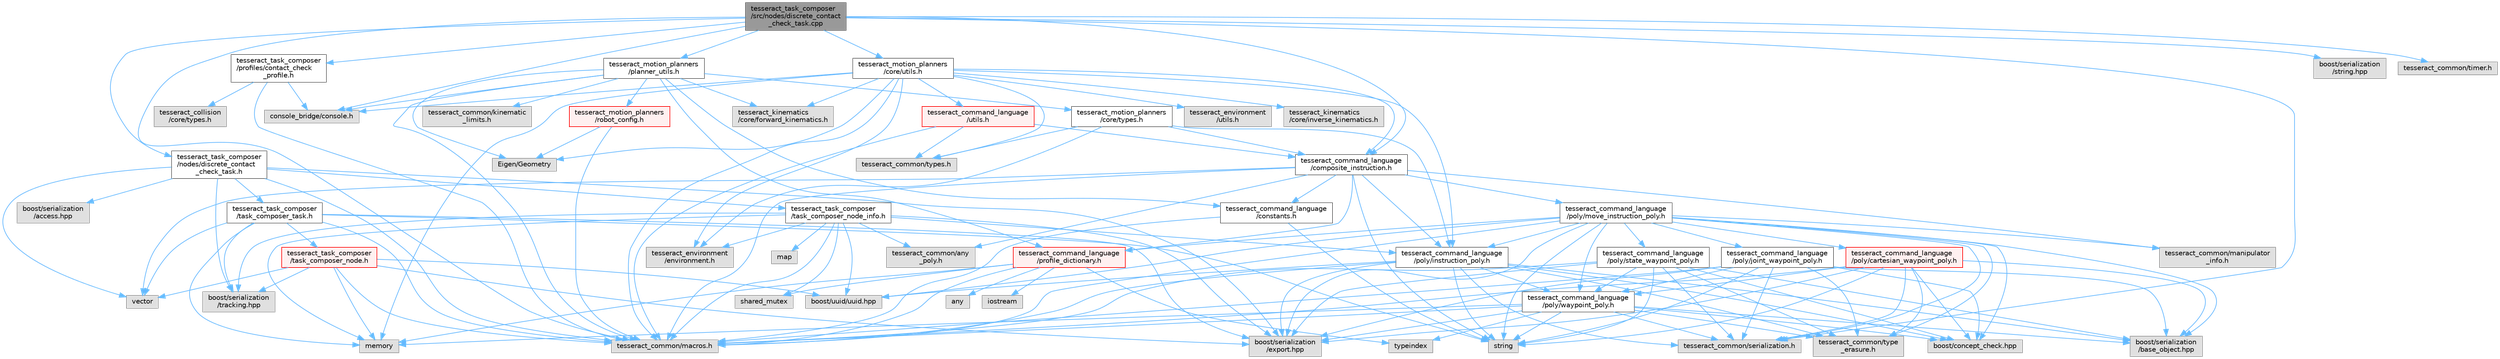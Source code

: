 digraph "tesseract_task_composer/src/nodes/discrete_contact_check_task.cpp"
{
 // LATEX_PDF_SIZE
  bgcolor="transparent";
  edge [fontname=Helvetica,fontsize=10,labelfontname=Helvetica,labelfontsize=10];
  node [fontname=Helvetica,fontsize=10,shape=box,height=0.2,width=0.4];
  Node1 [label="tesseract_task_composer\l/src/nodes/discrete_contact\l_check_task.cpp",height=0.2,width=0.4,color="gray40", fillcolor="grey60", style="filled", fontcolor="black",tooltip="Discrete collision check trajectory."];
  Node1 -> Node2 [color="steelblue1",style="solid"];
  Node2 [label="tesseract_common/macros.h",height=0.2,width=0.4,color="grey60", fillcolor="#E0E0E0", style="filled",tooltip=" "];
  Node1 -> Node3 [color="steelblue1",style="solid"];
  Node3 [label="console_bridge/console.h",height=0.2,width=0.4,color="grey60", fillcolor="#E0E0E0", style="filled",tooltip=" "];
  Node1 -> Node4 [color="steelblue1",style="solid"];
  Node4 [label="boost/serialization\l/string.hpp",height=0.2,width=0.4,color="grey60", fillcolor="#E0E0E0", style="filled",tooltip=" "];
  Node1 -> Node5 [color="steelblue1",style="solid"];
  Node5 [label="tesseract_common/timer.h",height=0.2,width=0.4,color="grey60", fillcolor="#E0E0E0", style="filled",tooltip=" "];
  Node1 -> Node6 [color="steelblue1",style="solid"];
  Node6 [label="tesseract_task_composer\l/nodes/discrete_contact\l_check_task.h",height=0.2,width=0.4,color="grey40", fillcolor="white", style="filled",URL="$d1/d26/discrete__contact__check__task_8h.html",tooltip="Discrete Collision check trajectory task."];
  Node6 -> Node2 [color="steelblue1",style="solid"];
  Node6 -> Node7 [color="steelblue1",style="solid"];
  Node7 [label="boost/serialization\l/access.hpp",height=0.2,width=0.4,color="grey60", fillcolor="#E0E0E0", style="filled",tooltip=" "];
  Node6 -> Node8 [color="steelblue1",style="solid"];
  Node8 [label="vector",height=0.2,width=0.4,color="grey60", fillcolor="#E0E0E0", style="filled",tooltip=" "];
  Node6 -> Node9 [color="steelblue1",style="solid"];
  Node9 [label="tesseract_task_composer\l/task_composer_task.h",height=0.2,width=0.4,color="grey40", fillcolor="white", style="filled",URL="$da/d71/task__composer__task_8h.html",tooltip="A task in the pipeline."];
  Node9 -> Node2 [color="steelblue1",style="solid"];
  Node9 -> Node10 [color="steelblue1",style="solid"];
  Node10 [label="string",height=0.2,width=0.4,color="grey60", fillcolor="#E0E0E0", style="filled",tooltip=" "];
  Node9 -> Node8 [color="steelblue1",style="solid"];
  Node9 -> Node11 [color="steelblue1",style="solid"];
  Node11 [label="memory",height=0.2,width=0.4,color="grey60", fillcolor="#E0E0E0", style="filled",tooltip=" "];
  Node9 -> Node12 [color="steelblue1",style="solid"];
  Node12 [label="tesseract_task_composer\l/task_composer_node.h",height=0.2,width=0.4,color="red", fillcolor="#FFF0F0", style="filled",URL="$da/dbe/task__composer__node_8h.html",tooltip="A node in the pipeline."];
  Node12 -> Node2 [color="steelblue1",style="solid"];
  Node12 -> Node11 [color="steelblue1",style="solid"];
  Node12 -> Node8 [color="steelblue1",style="solid"];
  Node12 -> Node13 [color="steelblue1",style="solid"];
  Node13 [label="boost/uuid/uuid.hpp",height=0.2,width=0.4,color="grey60", fillcolor="#E0E0E0", style="filled",tooltip=" "];
  Node12 -> Node25 [color="steelblue1",style="solid"];
  Node25 [label="boost/serialization\l/export.hpp",height=0.2,width=0.4,color="grey60", fillcolor="#E0E0E0", style="filled",tooltip=" "];
  Node12 -> Node26 [color="steelblue1",style="solid"];
  Node26 [label="boost/serialization\l/tracking.hpp",height=0.2,width=0.4,color="grey60", fillcolor="#E0E0E0", style="filled",tooltip=" "];
  Node9 -> Node25 [color="steelblue1",style="solid"];
  Node9 -> Node26 [color="steelblue1",style="solid"];
  Node6 -> Node27 [color="steelblue1",style="solid"];
  Node27 [label="tesseract_task_composer\l/task_composer_node_info.h",height=0.2,width=0.4,color="grey40", fillcolor="white", style="filled",URL="$d7/d2c/task__composer__node__info_8h.html",tooltip="Task composer node info."];
  Node27 -> Node2 [color="steelblue1",style="solid"];
  Node27 -> Node11 [color="steelblue1",style="solid"];
  Node27 -> Node22 [color="steelblue1",style="solid"];
  Node22 [label="shared_mutex",height=0.2,width=0.4,color="grey60", fillcolor="#E0E0E0", style="filled",tooltip=" "];
  Node27 -> Node28 [color="steelblue1",style="solid"];
  Node28 [label="map",height=0.2,width=0.4,color="grey60", fillcolor="#E0E0E0", style="filled",tooltip=" "];
  Node27 -> Node13 [color="steelblue1",style="solid"];
  Node27 -> Node29 [color="steelblue1",style="solid"];
  Node29 [label="tesseract_environment\l/environment.h",height=0.2,width=0.4,color="grey60", fillcolor="#E0E0E0", style="filled",tooltip=" "];
  Node27 -> Node30 [color="steelblue1",style="solid"];
  Node30 [label="tesseract_command_language\l/poly/instruction_poly.h",height=0.2,width=0.4,color="grey40", fillcolor="white", style="filled",URL="$d1/db1/instruction__poly_8h.html",tooltip=" "];
  Node30 -> Node2 [color="steelblue1",style="solid"];
  Node30 -> Node10 [color="steelblue1",style="solid"];
  Node30 -> Node31 [color="steelblue1",style="solid"];
  Node31 [label="boost/serialization\l/base_object.hpp",height=0.2,width=0.4,color="grey60", fillcolor="#E0E0E0", style="filled",tooltip=" "];
  Node30 -> Node25 [color="steelblue1",style="solid"];
  Node30 -> Node32 [color="steelblue1",style="solid"];
  Node32 [label="boost/concept_check.hpp",height=0.2,width=0.4,color="grey60", fillcolor="#E0E0E0", style="filled",tooltip=" "];
  Node30 -> Node13 [color="steelblue1",style="solid"];
  Node30 -> Node33 [color="steelblue1",style="solid"];
  Node33 [label="tesseract_command_language\l/poly/waypoint_poly.h",height=0.2,width=0.4,color="grey40", fillcolor="white", style="filled",URL="$d3/dc4/waypoint__poly_8h.html",tooltip=" "];
  Node33 -> Node2 [color="steelblue1",style="solid"];
  Node33 -> Node11 [color="steelblue1",style="solid"];
  Node33 -> Node10 [color="steelblue1",style="solid"];
  Node33 -> Node19 [color="steelblue1",style="solid"];
  Node19 [label="typeindex",height=0.2,width=0.4,color="grey60", fillcolor="#E0E0E0", style="filled",tooltip=" "];
  Node33 -> Node31 [color="steelblue1",style="solid"];
  Node33 -> Node25 [color="steelblue1",style="solid"];
  Node33 -> Node32 [color="steelblue1",style="solid"];
  Node33 -> Node34 [color="steelblue1",style="solid"];
  Node34 [label="tesseract_common/serialization.h",height=0.2,width=0.4,color="grey60", fillcolor="#E0E0E0", style="filled",tooltip=" "];
  Node33 -> Node35 [color="steelblue1",style="solid"];
  Node35 [label="tesseract_common/type\l_erasure.h",height=0.2,width=0.4,color="grey60", fillcolor="#E0E0E0", style="filled",tooltip=" "];
  Node30 -> Node34 [color="steelblue1",style="solid"];
  Node30 -> Node35 [color="steelblue1",style="solid"];
  Node27 -> Node24 [color="steelblue1",style="solid"];
  Node24 [label="tesseract_common/any\l_poly.h",height=0.2,width=0.4,color="grey60", fillcolor="#E0E0E0", style="filled",tooltip=" "];
  Node27 -> Node25 [color="steelblue1",style="solid"];
  Node27 -> Node26 [color="steelblue1",style="solid"];
  Node6 -> Node25 [color="steelblue1",style="solid"];
  Node6 -> Node26 [color="steelblue1",style="solid"];
  Node1 -> Node37 [color="steelblue1",style="solid"];
  Node37 [label="tesseract_task_composer\l/profiles/contact_check\l_profile.h",height=0.2,width=0.4,color="grey40", fillcolor="white", style="filled",URL="$d2/d53/contact__check__profile_8h.html",tooltip="Contact check trajectory profile."];
  Node37 -> Node2 [color="steelblue1",style="solid"];
  Node37 -> Node3 [color="steelblue1",style="solid"];
  Node37 -> Node38 [color="steelblue1",style="solid"];
  Node38 [label="tesseract_collision\l/core/types.h",height=0.2,width=0.4,color="grey60", fillcolor="#E0E0E0", style="filled",tooltip=" "];
  Node1 -> Node39 [color="steelblue1",style="solid"];
  Node39 [label="tesseract_command_language\l/composite_instruction.h",height=0.2,width=0.4,color="grey40", fillcolor="white", style="filled",URL="$d5/df7/composite__instruction_8h.html",tooltip=" "];
  Node39 -> Node2 [color="steelblue1",style="solid"];
  Node39 -> Node8 [color="steelblue1",style="solid"];
  Node39 -> Node10 [color="steelblue1",style="solid"];
  Node39 -> Node30 [color="steelblue1",style="solid"];
  Node39 -> Node40 [color="steelblue1",style="solid"];
  Node40 [label="tesseract_command_language\l/poly/move_instruction_poly.h",height=0.2,width=0.4,color="grey40", fillcolor="white", style="filled",URL="$dc/df1/move__instruction__poly_8h.html",tooltip="The move instruction interface."];
  Node40 -> Node2 [color="steelblue1",style="solid"];
  Node40 -> Node10 [color="steelblue1",style="solid"];
  Node40 -> Node31 [color="steelblue1",style="solid"];
  Node40 -> Node25 [color="steelblue1",style="solid"];
  Node40 -> Node32 [color="steelblue1",style="solid"];
  Node40 -> Node13 [color="steelblue1",style="solid"];
  Node40 -> Node30 [color="steelblue1",style="solid"];
  Node40 -> Node41 [color="steelblue1",style="solid"];
  Node41 [label="tesseract_command_language\l/poly/cartesian_waypoint_poly.h",height=0.2,width=0.4,color="red", fillcolor="#FFF0F0", style="filled",URL="$d7/df9/cartesian__waypoint__poly_8h.html",tooltip="The cartesian waypoint interface."];
  Node41 -> Node2 [color="steelblue1",style="solid"];
  Node41 -> Node10 [color="steelblue1",style="solid"];
  Node41 -> Node31 [color="steelblue1",style="solid"];
  Node41 -> Node25 [color="steelblue1",style="solid"];
  Node41 -> Node32 [color="steelblue1",style="solid"];
  Node41 -> Node33 [color="steelblue1",style="solid"];
  Node41 -> Node34 [color="steelblue1",style="solid"];
  Node41 -> Node35 [color="steelblue1",style="solid"];
  Node40 -> Node43 [color="steelblue1",style="solid"];
  Node43 [label="tesseract_command_language\l/poly/joint_waypoint_poly.h",height=0.2,width=0.4,color="grey40", fillcolor="white", style="filled",URL="$d1/d66/joint__waypoint__poly_8h.html",tooltip="The joint waypoint interface."];
  Node43 -> Node2 [color="steelblue1",style="solid"];
  Node43 -> Node10 [color="steelblue1",style="solid"];
  Node43 -> Node31 [color="steelblue1",style="solid"];
  Node43 -> Node25 [color="steelblue1",style="solid"];
  Node43 -> Node32 [color="steelblue1",style="solid"];
  Node43 -> Node33 [color="steelblue1",style="solid"];
  Node43 -> Node34 [color="steelblue1",style="solid"];
  Node43 -> Node35 [color="steelblue1",style="solid"];
  Node40 -> Node44 [color="steelblue1",style="solid"];
  Node44 [label="tesseract_command_language\l/poly/state_waypoint_poly.h",height=0.2,width=0.4,color="grey40", fillcolor="white", style="filled",URL="$d7/d22/state__waypoint__poly_8h.html",tooltip="The state waypoint interface."];
  Node44 -> Node2 [color="steelblue1",style="solid"];
  Node44 -> Node10 [color="steelblue1",style="solid"];
  Node44 -> Node31 [color="steelblue1",style="solid"];
  Node44 -> Node25 [color="steelblue1",style="solid"];
  Node44 -> Node32 [color="steelblue1",style="solid"];
  Node44 -> Node33 [color="steelblue1",style="solid"];
  Node44 -> Node34 [color="steelblue1",style="solid"];
  Node44 -> Node35 [color="steelblue1",style="solid"];
  Node40 -> Node33 [color="steelblue1",style="solid"];
  Node40 -> Node16 [color="steelblue1",style="solid"];
  Node16 [label="tesseract_command_language\l/profile_dictionary.h",height=0.2,width=0.4,color="red", fillcolor="#FFF0F0", style="filled",URL="$dd/dd6/profile__dictionary_8h.html",tooltip="This is a profile dictionary for storing all profiles."];
  Node16 -> Node2 [color="steelblue1",style="solid"];
  Node16 -> Node17 [color="steelblue1",style="solid"];
  Node17 [label="any",height=0.2,width=0.4,color="grey60", fillcolor="#E0E0E0", style="filled",tooltip=" "];
  Node16 -> Node18 [color="steelblue1",style="solid"];
  Node18 [label="iostream",height=0.2,width=0.4,color="grey60", fillcolor="#E0E0E0", style="filled",tooltip=" "];
  Node16 -> Node19 [color="steelblue1",style="solid"];
  Node16 -> Node11 [color="steelblue1",style="solid"];
  Node16 -> Node22 [color="steelblue1",style="solid"];
  Node40 -> Node45 [color="steelblue1",style="solid"];
  Node45 [label="tesseract_common/manipulator\l_info.h",height=0.2,width=0.4,color="grey60", fillcolor="#E0E0E0", style="filled",tooltip=" "];
  Node40 -> Node34 [color="steelblue1",style="solid"];
  Node40 -> Node35 [color="steelblue1",style="solid"];
  Node39 -> Node46 [color="steelblue1",style="solid"];
  Node46 [label="tesseract_command_language\l/constants.h",height=0.2,width=0.4,color="grey40", fillcolor="white", style="filled",URL="$d2/d6f/constants_8h.html",tooltip="Containst Tesseract Command Language constants."];
  Node46 -> Node2 [color="steelblue1",style="solid"];
  Node46 -> Node10 [color="steelblue1",style="solid"];
  Node39 -> Node16 [color="steelblue1",style="solid"];
  Node39 -> Node45 [color="steelblue1",style="solid"];
  Node39 -> Node24 [color="steelblue1",style="solid"];
  Node1 -> Node47 [color="steelblue1",style="solid"];
  Node47 [label="tesseract_motion_planners\l/core/utils.h",height=0.2,width=0.4,color="grey40", fillcolor="white", style="filled",URL="$d9/d8b/tesseract__motion__planners_2core_2include_2tesseract__motion__planners_2core_2utils_8h.html",tooltip="Planner utility functions."];
  Node47 -> Node2 [color="steelblue1",style="solid"];
  Node47 -> Node48 [color="steelblue1",style="solid"];
  Node48 [label="Eigen/Geometry",height=0.2,width=0.4,color="grey60", fillcolor="#E0E0E0", style="filled",tooltip=" "];
  Node47 -> Node11 [color="steelblue1",style="solid"];
  Node47 -> Node3 [color="steelblue1",style="solid"];
  Node47 -> Node29 [color="steelblue1",style="solid"];
  Node47 -> Node49 [color="steelblue1",style="solid"];
  Node49 [label="tesseract_environment\l/utils.h",height=0.2,width=0.4,color="grey60", fillcolor="#E0E0E0", style="filled",tooltip=" "];
  Node47 -> Node50 [color="steelblue1",style="solid"];
  Node50 [label="tesseract_kinematics\l/core/forward_kinematics.h",height=0.2,width=0.4,color="grey60", fillcolor="#E0E0E0", style="filled",tooltip=" "];
  Node47 -> Node51 [color="steelblue1",style="solid"];
  Node51 [label="tesseract_kinematics\l/core/inverse_kinematics.h",height=0.2,width=0.4,color="grey60", fillcolor="#E0E0E0", style="filled",tooltip=" "];
  Node47 -> Node30 [color="steelblue1",style="solid"];
  Node47 -> Node39 [color="steelblue1",style="solid"];
  Node47 -> Node52 [color="steelblue1",style="solid"];
  Node52 [label="tesseract_command_language\l/utils.h",height=0.2,width=0.4,color="red", fillcolor="#FFF0F0", style="filled",URL="$d6/d75/tesseract__command__language_2include_2tesseract__command__language_2utils_8h.html",tooltip=" "];
  Node52 -> Node2 [color="steelblue1",style="solid"];
  Node52 -> Node39 [color="steelblue1",style="solid"];
  Node52 -> Node54 [color="steelblue1",style="solid"];
  Node54 [label="tesseract_common/types.h",height=0.2,width=0.4,color="grey60", fillcolor="#E0E0E0", style="filled",tooltip=" "];
  Node47 -> Node54 [color="steelblue1",style="solid"];
  Node1 -> Node55 [color="steelblue1",style="solid"];
  Node55 [label="tesseract_motion_planners\l/planner_utils.h",height=0.2,width=0.4,color="grey40", fillcolor="white", style="filled",URL="$da/de3/planner__utils_8h.html",tooltip=" "];
  Node55 -> Node2 [color="steelblue1",style="solid"];
  Node55 -> Node48 [color="steelblue1",style="solid"];
  Node55 -> Node3 [color="steelblue1",style="solid"];
  Node55 -> Node46 [color="steelblue1",style="solid"];
  Node55 -> Node50 [color="steelblue1",style="solid"];
  Node55 -> Node56 [color="steelblue1",style="solid"];
  Node56 [label="tesseract_common/kinematic\l_limits.h",height=0.2,width=0.4,color="grey60", fillcolor="#E0E0E0", style="filled",tooltip=" "];
  Node55 -> Node57 [color="steelblue1",style="solid"];
  Node57 [label="tesseract_motion_planners\l/robot_config.h",height=0.2,width=0.4,color="red", fillcolor="#FFF0F0", style="filled",URL="$d2/d80/robot__config_8h.html",tooltip=" "];
  Node57 -> Node2 [color="steelblue1",style="solid"];
  Node57 -> Node48 [color="steelblue1",style="solid"];
  Node55 -> Node59 [color="steelblue1",style="solid"];
  Node59 [label="tesseract_motion_planners\l/core/types.h",height=0.2,width=0.4,color="grey40", fillcolor="white", style="filled",URL="$d1/d6d/tesseract__motion__planners_2core_2include_2tesseract__motion__planners_2core_2types_8h.html",tooltip=" "];
  Node59 -> Node29 [color="steelblue1",style="solid"];
  Node59 -> Node54 [color="steelblue1",style="solid"];
  Node59 -> Node30 [color="steelblue1",style="solid"];
  Node59 -> Node39 [color="steelblue1",style="solid"];
  Node55 -> Node16 [color="steelblue1",style="solid"];
  Node1 -> Node34 [color="steelblue1",style="solid"];
}

